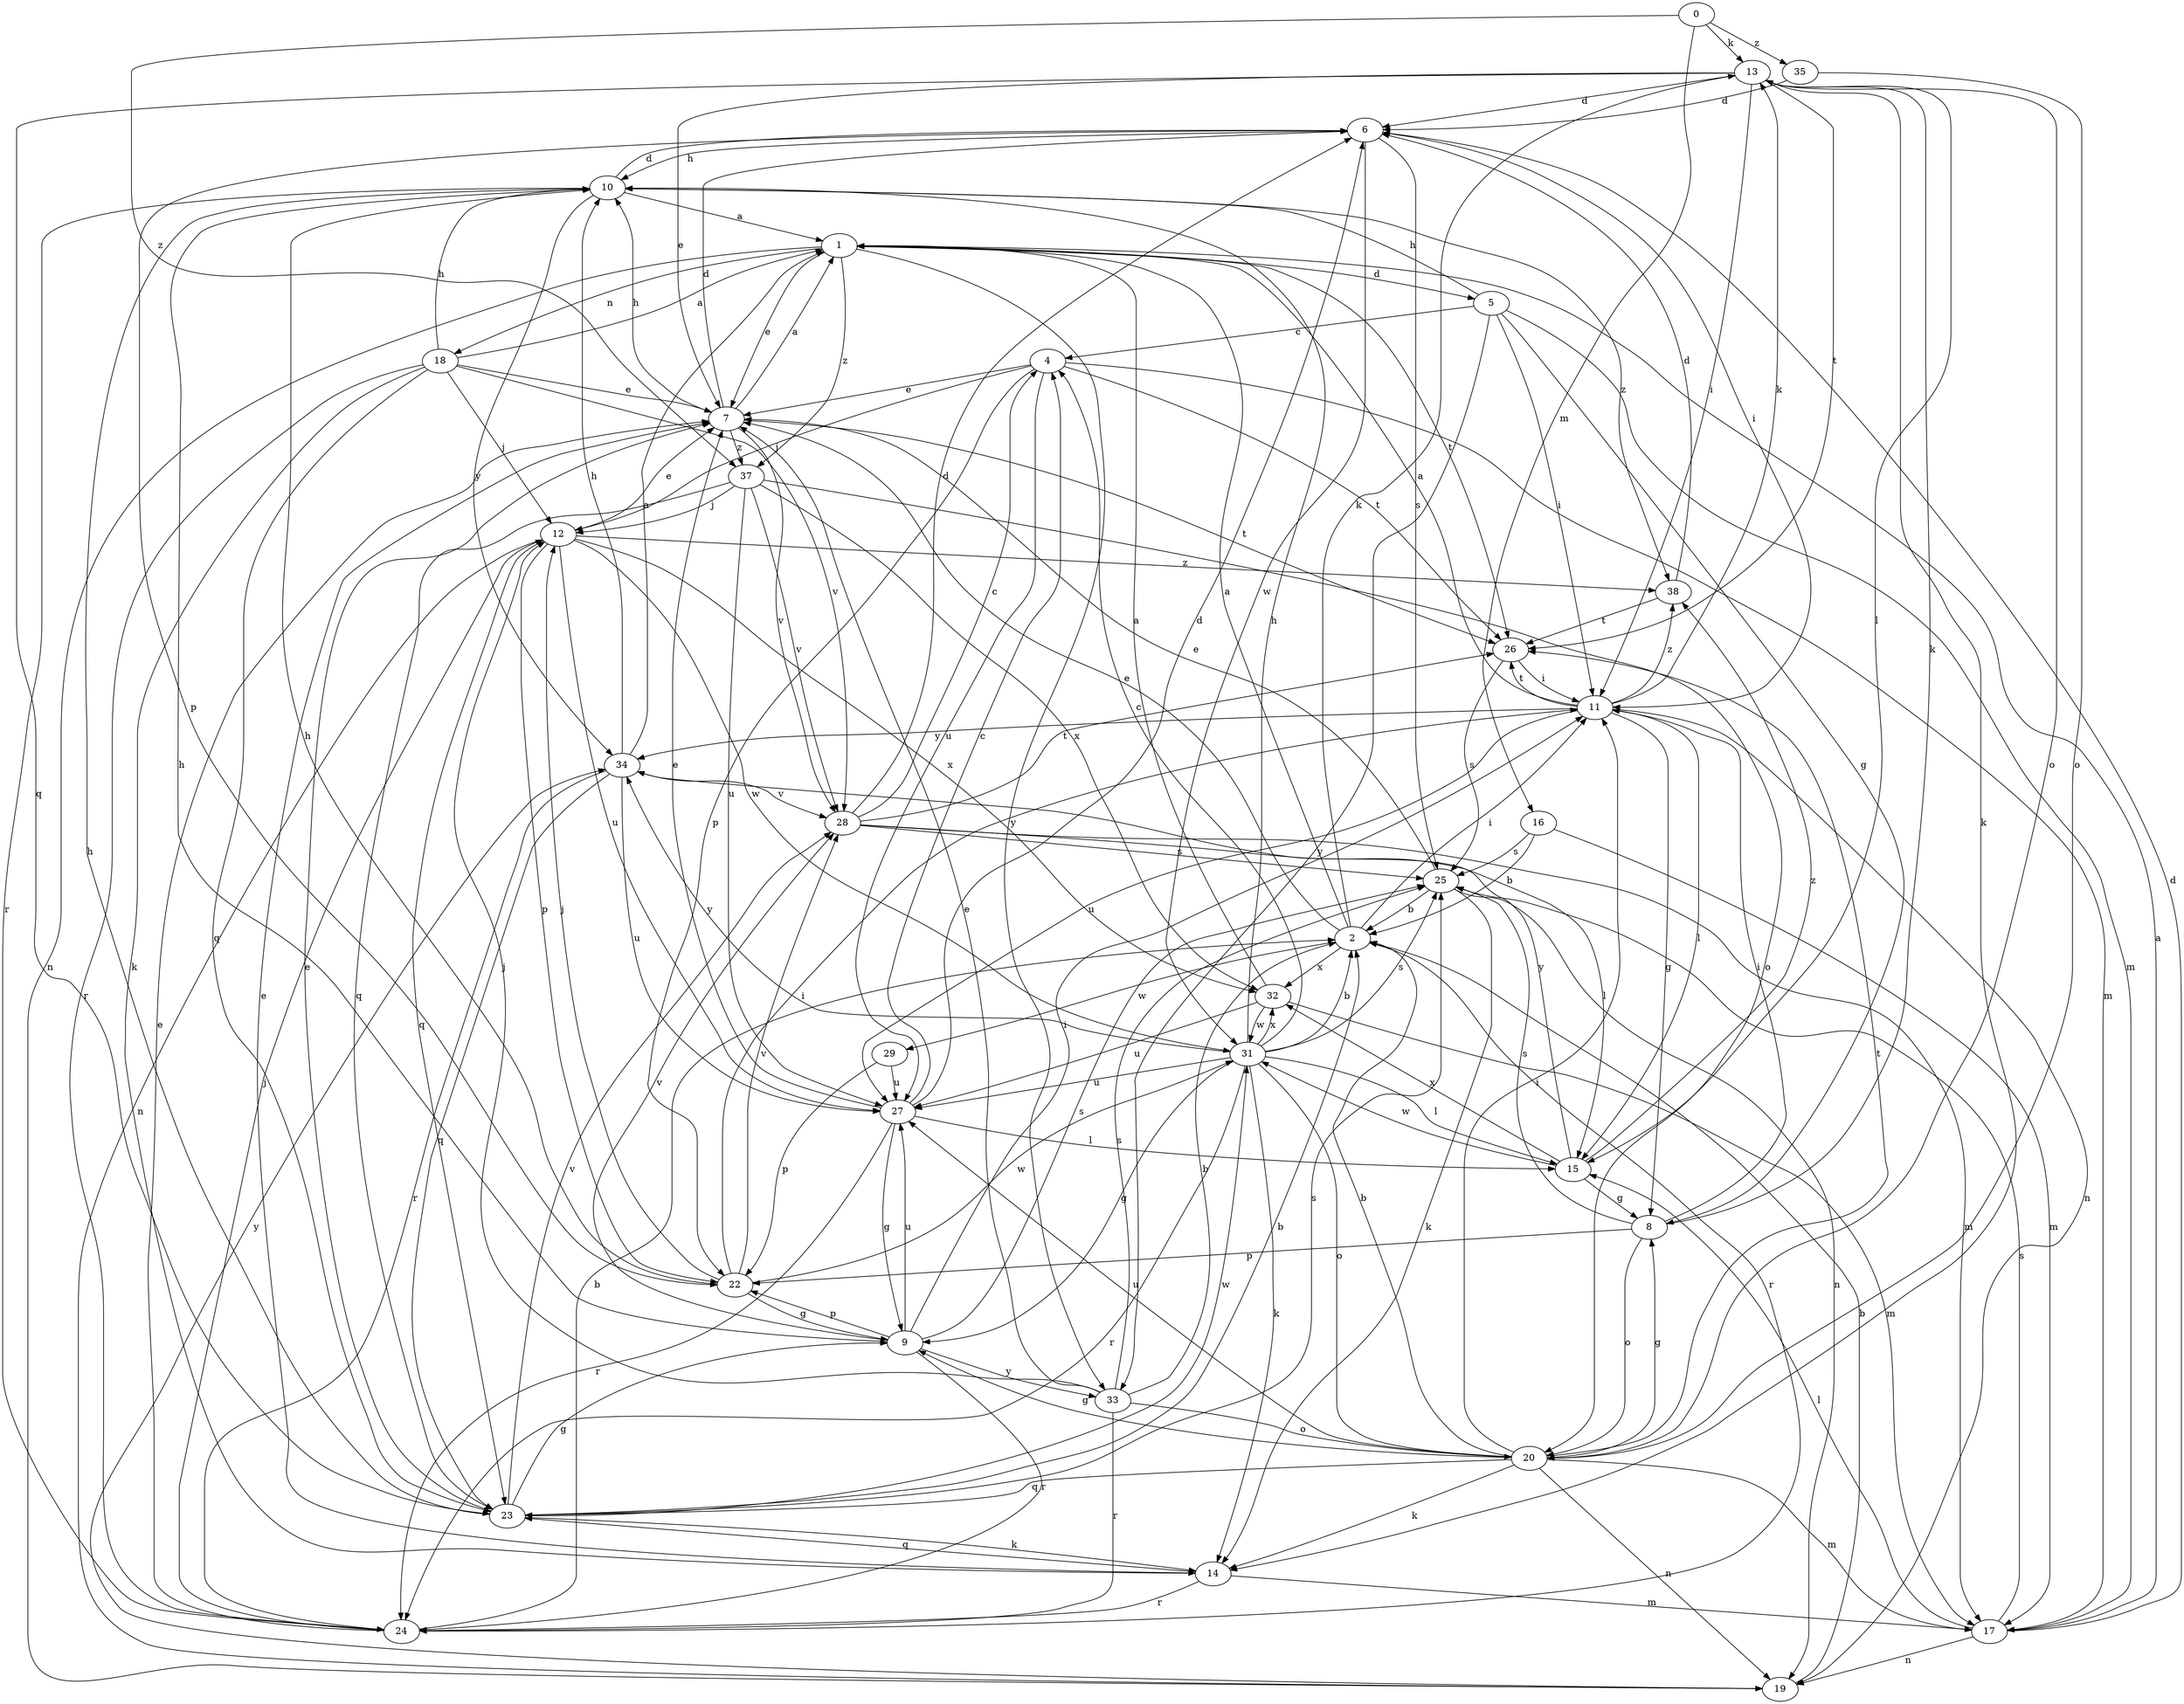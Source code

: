 strict digraph  {
0;
1;
2;
4;
5;
6;
7;
8;
9;
10;
11;
12;
13;
14;
15;
16;
17;
18;
19;
20;
22;
23;
24;
25;
26;
27;
28;
29;
31;
32;
33;
34;
35;
37;
38;
0 -> 13  [label=k];
0 -> 16  [label=m];
0 -> 35  [label=z];
0 -> 37  [label=z];
1 -> 5  [label=d];
1 -> 7  [label=e];
1 -> 18  [label=n];
1 -> 19  [label=n];
1 -> 26  [label=t];
1 -> 33  [label=y];
1 -> 37  [label=z];
2 -> 1  [label=a];
2 -> 7  [label=e];
2 -> 11  [label=i];
2 -> 13  [label=k];
2 -> 24  [label=r];
2 -> 29  [label=w];
2 -> 32  [label=x];
4 -> 7  [label=e];
4 -> 12  [label=j];
4 -> 17  [label=m];
4 -> 22  [label=p];
4 -> 26  [label=t];
4 -> 27  [label=u];
5 -> 4  [label=c];
5 -> 8  [label=g];
5 -> 10  [label=h];
5 -> 11  [label=i];
5 -> 17  [label=m];
5 -> 33  [label=y];
6 -> 10  [label=h];
6 -> 11  [label=i];
6 -> 22  [label=p];
6 -> 25  [label=s];
6 -> 31  [label=w];
7 -> 1  [label=a];
7 -> 6  [label=d];
7 -> 10  [label=h];
7 -> 26  [label=t];
7 -> 28  [label=v];
7 -> 37  [label=z];
8 -> 11  [label=i];
8 -> 13  [label=k];
8 -> 20  [label=o];
8 -> 22  [label=p];
8 -> 25  [label=s];
9 -> 10  [label=h];
9 -> 11  [label=i];
9 -> 22  [label=p];
9 -> 24  [label=r];
9 -> 25  [label=s];
9 -> 27  [label=u];
9 -> 28  [label=v];
9 -> 33  [label=y];
10 -> 1  [label=a];
10 -> 6  [label=d];
10 -> 24  [label=r];
10 -> 34  [label=y];
10 -> 38  [label=z];
11 -> 1  [label=a];
11 -> 8  [label=g];
11 -> 13  [label=k];
11 -> 15  [label=l];
11 -> 19  [label=n];
11 -> 26  [label=t];
11 -> 27  [label=u];
11 -> 34  [label=y];
11 -> 38  [label=z];
12 -> 7  [label=e];
12 -> 19  [label=n];
12 -> 22  [label=p];
12 -> 23  [label=q];
12 -> 27  [label=u];
12 -> 31  [label=w];
12 -> 32  [label=x];
12 -> 38  [label=z];
13 -> 6  [label=d];
13 -> 7  [label=e];
13 -> 11  [label=i];
13 -> 14  [label=k];
13 -> 15  [label=l];
13 -> 20  [label=o];
13 -> 23  [label=q];
13 -> 26  [label=t];
14 -> 7  [label=e];
14 -> 17  [label=m];
14 -> 23  [label=q];
14 -> 24  [label=r];
15 -> 8  [label=g];
15 -> 31  [label=w];
15 -> 32  [label=x];
15 -> 34  [label=y];
15 -> 38  [label=z];
16 -> 2  [label=b];
16 -> 17  [label=m];
16 -> 25  [label=s];
17 -> 1  [label=a];
17 -> 6  [label=d];
17 -> 15  [label=l];
17 -> 19  [label=n];
17 -> 25  [label=s];
18 -> 1  [label=a];
18 -> 7  [label=e];
18 -> 10  [label=h];
18 -> 12  [label=j];
18 -> 14  [label=k];
18 -> 23  [label=q];
18 -> 24  [label=r];
18 -> 28  [label=v];
19 -> 2  [label=b];
19 -> 34  [label=y];
20 -> 2  [label=b];
20 -> 8  [label=g];
20 -> 9  [label=g];
20 -> 11  [label=i];
20 -> 14  [label=k];
20 -> 17  [label=m];
20 -> 19  [label=n];
20 -> 23  [label=q];
20 -> 26  [label=t];
20 -> 27  [label=u];
22 -> 9  [label=g];
22 -> 10  [label=h];
22 -> 11  [label=i];
22 -> 12  [label=j];
22 -> 28  [label=v];
22 -> 31  [label=w];
23 -> 2  [label=b];
23 -> 7  [label=e];
23 -> 9  [label=g];
23 -> 10  [label=h];
23 -> 14  [label=k];
23 -> 25  [label=s];
23 -> 28  [label=v];
23 -> 31  [label=w];
24 -> 2  [label=b];
24 -> 7  [label=e];
24 -> 12  [label=j];
25 -> 2  [label=b];
25 -> 7  [label=e];
25 -> 14  [label=k];
25 -> 19  [label=n];
26 -> 11  [label=i];
26 -> 25  [label=s];
27 -> 4  [label=c];
27 -> 6  [label=d];
27 -> 7  [label=e];
27 -> 9  [label=g];
27 -> 15  [label=l];
27 -> 24  [label=r];
28 -> 4  [label=c];
28 -> 6  [label=d];
28 -> 15  [label=l];
28 -> 17  [label=m];
28 -> 25  [label=s];
28 -> 26  [label=t];
29 -> 22  [label=p];
29 -> 27  [label=u];
31 -> 2  [label=b];
31 -> 4  [label=c];
31 -> 9  [label=g];
31 -> 10  [label=h];
31 -> 14  [label=k];
31 -> 15  [label=l];
31 -> 20  [label=o];
31 -> 24  [label=r];
31 -> 25  [label=s];
31 -> 27  [label=u];
31 -> 32  [label=x];
31 -> 34  [label=y];
32 -> 1  [label=a];
32 -> 17  [label=m];
32 -> 27  [label=u];
32 -> 31  [label=w];
33 -> 2  [label=b];
33 -> 7  [label=e];
33 -> 12  [label=j];
33 -> 20  [label=o];
33 -> 24  [label=r];
33 -> 25  [label=s];
34 -> 1  [label=a];
34 -> 10  [label=h];
34 -> 23  [label=q];
34 -> 24  [label=r];
34 -> 27  [label=u];
34 -> 28  [label=v];
35 -> 6  [label=d];
35 -> 20  [label=o];
37 -> 12  [label=j];
37 -> 20  [label=o];
37 -> 23  [label=q];
37 -> 27  [label=u];
37 -> 28  [label=v];
37 -> 32  [label=x];
38 -> 6  [label=d];
38 -> 26  [label=t];
}
